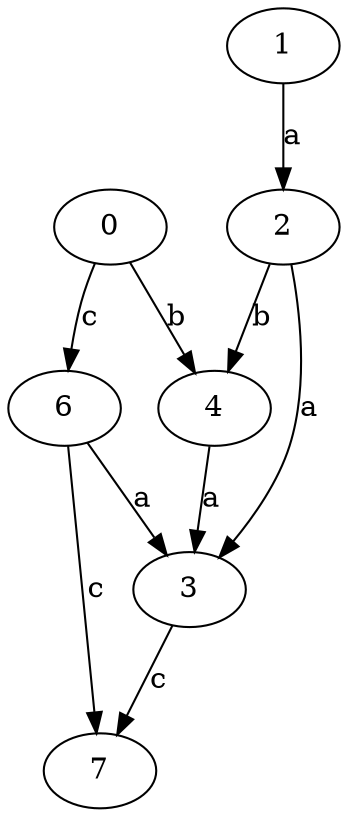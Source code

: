 strict digraph  {
2;
3;
0;
4;
6;
7;
1;
2 -> 3  [label=a];
2 -> 4  [label=b];
3 -> 7  [label=c];
0 -> 4  [label=b];
0 -> 6  [label=c];
4 -> 3  [label=a];
6 -> 3  [label=a];
6 -> 7  [label=c];
1 -> 2  [label=a];
}
